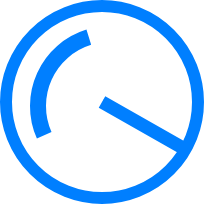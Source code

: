 <mxfile version="12.6.5" type="device"><diagram id="8vlEL8dU19VvEq3oVu2j" name="Page-1"><mxGraphModel dx="421" dy="348" grid="1" gridSize="10" guides="1" tooltips="1" connect="1" arrows="1" fold="1" page="1" pageScale="1" pageWidth="1100" pageHeight="850" math="0" shadow="0"><root><mxCell id="0"/><mxCell id="1" parent="0"/><mxCell id="pAdh6zbh1P1UDV26Z6ot-1" value="" style="ellipse;whiteSpace=wrap;html=1;aspect=fixed;strokeColor=#007FFF;strokeWidth=6;labelBorderColor=#3333FF;labelBackgroundColor=none;shadow=0;" parent="1" vertex="1"><mxGeometry x="24" y="24" width="96" height="96" as="geometry"/></mxCell><mxCell id="pAdh6zbh1P1UDV26Z6ot-2" value="" style="shape=link;html=1;strokeColor=#007FFF;strokeWidth=5;width=-2.4;exitX=0.94;exitY=0.75;exitDx=0;exitDy=0;exitPerimeter=0;entryX=0.5;entryY=0.5;entryDx=0;entryDy=0;entryPerimeter=0;" parent="1" source="pAdh6zbh1P1UDV26Z6ot-1" edge="1" target="pAdh6zbh1P1UDV26Z6ot-4"><mxGeometry width="50" height="50" relative="1" as="geometry"><mxPoint x="119.34" y="98.74" as="sourcePoint"/><mxPoint x="60" y="70" as="targetPoint"/></mxGeometry></mxCell><mxCell id="pAdh6zbh1P1UDV26Z6ot-3" value="" style="verticalLabelPosition=bottom;verticalAlign=top;html=1;shape=mxgraph.basic.arc;strokeColor=#007FFF;strokeWidth=8;startAngle=0.889;endAngle=0.158;shadow=0;labelBackgroundColor=none;fillColor=#3333FF;rotation=286;" parent="1" vertex="1"><mxGeometry x="40" y="38" width="72" height="72" as="geometry"/></mxCell><mxCell id="pAdh6zbh1P1UDV26Z6ot-4" value="" style="shape=image;html=1;verticalAlign=top;verticalLabelPosition=bottom;labelBackgroundColor=#ffffff;imageAspect=0;aspect=fixed;image=https://cdn4.iconfinder.com/data/icons/flag_set/128/eu.png;shadow=0;strokeColor=#001DBC;strokeWidth=6;fillColor=#001DBC;gradientColor=#6666FF;" parent="1" vertex="1"><mxGeometry x="48" y="48" width="48" height="48" as="geometry"/></mxCell></root></mxGraphModel></diagram></mxfile>